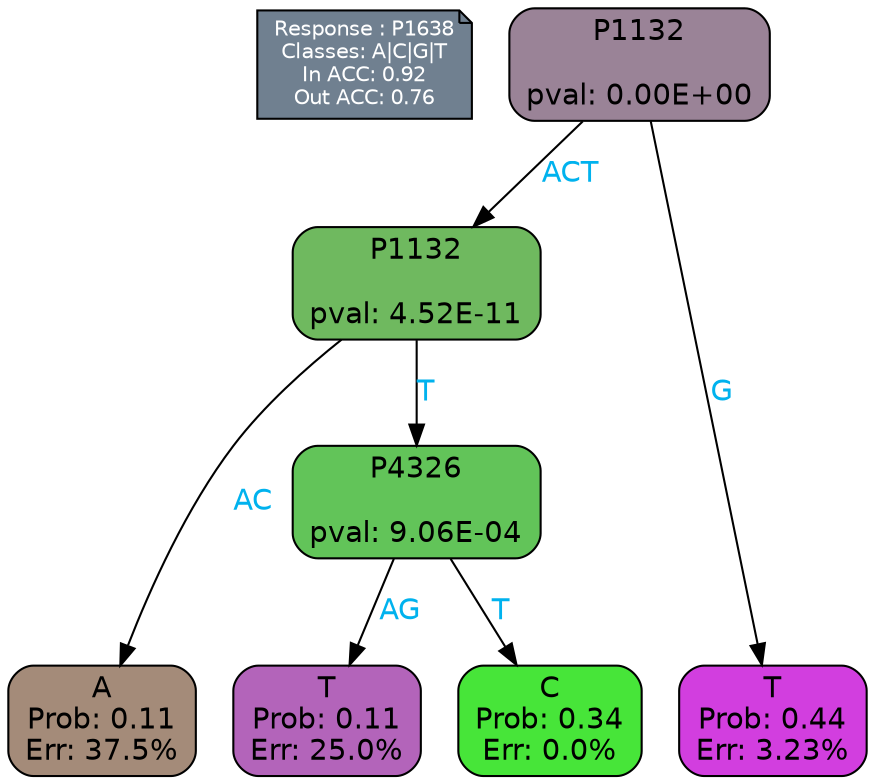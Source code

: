 digraph Tree {
node [shape=box, style="filled, rounded", color="black", fontname=helvetica] ;
graph [ranksep=equally, splines=polylines, bgcolor=transparent, dpi=600] ;
edge [fontname=helvetica] ;
LEGEND [label="Response : P1638
Classes: A|C|G|T
In ACC: 0.92
Out ACC: 0.76
",shape=note,align=left,style=filled,fillcolor="slategray",fontcolor="white",fontsize=10];1 [label="P1132

pval: 0.00E+00", fillcolor="#9a8397"] ;
2 [label="P1132

pval: 4.52E-11", fillcolor="#6fb95f"] ;
3 [label="A
Prob: 0.11
Err: 37.5%", fillcolor="#a48b79"] ;
4 [label="P4326

pval: 9.06E-04", fillcolor="#62c459"] ;
5 [label="T
Prob: 0.11
Err: 25.0%", fillcolor="#b364ba"] ;
6 [label="C
Prob: 0.34
Err: 0.0%", fillcolor="#47e539"] ;
7 [label="T
Prob: 0.44
Err: 3.23%", fillcolor="#d23edf"] ;
1 -> 2 [label="ACT",fontcolor=deepskyblue2] ;
1 -> 7 [label="G",fontcolor=deepskyblue2] ;
2 -> 3 [label="AC",fontcolor=deepskyblue2] ;
2 -> 4 [label="T",fontcolor=deepskyblue2] ;
4 -> 5 [label="AG",fontcolor=deepskyblue2] ;
4 -> 6 [label="T",fontcolor=deepskyblue2] ;
{rank = same; 3;5;6;7;}{rank = same; LEGEND;1;}}